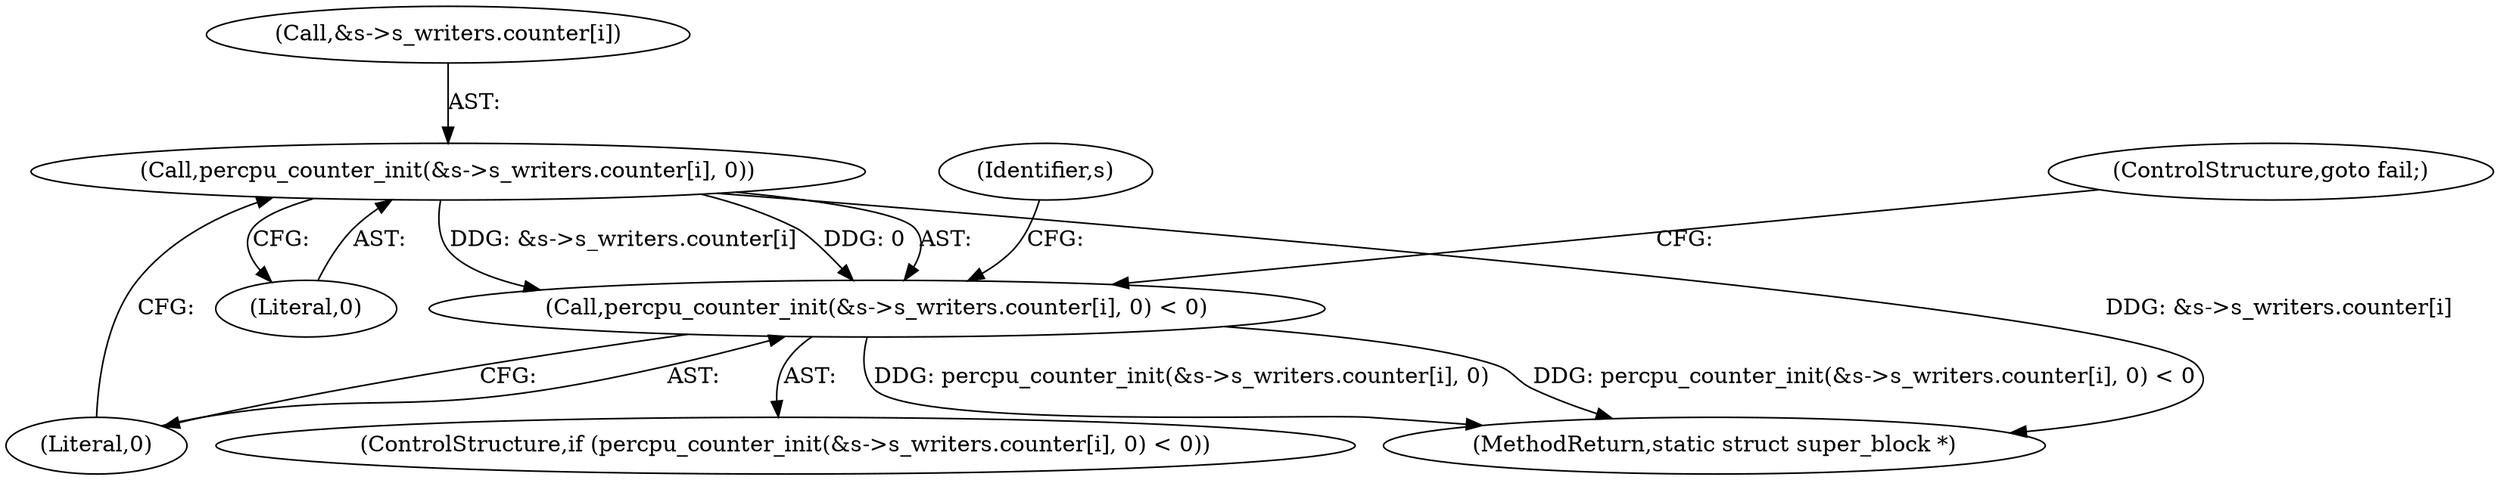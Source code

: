 digraph "0_linux_eee5cc2702929fd41cce28058dc6d6717f723f87_10@array" {
"1000135" [label="(Call,percpu_counter_init(&s->s_writers.counter[i], 0))"];
"1000134" [label="(Call,percpu_counter_init(&s->s_writers.counter[i], 0) < 0)"];
"1000144" [label="(Literal,0)"];
"1000145" [label="(Literal,0)"];
"1000152" [label="(Identifier,s)"];
"1000135" [label="(Call,percpu_counter_init(&s->s_writers.counter[i], 0))"];
"1000355" [label="(MethodReturn,static struct super_block *)"];
"1000136" [label="(Call,&s->s_writers.counter[i])"];
"1000146" [label="(ControlStructure,goto fail;)"];
"1000133" [label="(ControlStructure,if (percpu_counter_init(&s->s_writers.counter[i], 0) < 0))"];
"1000134" [label="(Call,percpu_counter_init(&s->s_writers.counter[i], 0) < 0)"];
"1000135" -> "1000134"  [label="AST: "];
"1000135" -> "1000144"  [label="CFG: "];
"1000136" -> "1000135"  [label="AST: "];
"1000144" -> "1000135"  [label="AST: "];
"1000145" -> "1000135"  [label="CFG: "];
"1000135" -> "1000355"  [label="DDG: &s->s_writers.counter[i]"];
"1000135" -> "1000134"  [label="DDG: &s->s_writers.counter[i]"];
"1000135" -> "1000134"  [label="DDG: 0"];
"1000134" -> "1000133"  [label="AST: "];
"1000134" -> "1000145"  [label="CFG: "];
"1000145" -> "1000134"  [label="AST: "];
"1000146" -> "1000134"  [label="CFG: "];
"1000152" -> "1000134"  [label="CFG: "];
"1000134" -> "1000355"  [label="DDG: percpu_counter_init(&s->s_writers.counter[i], 0) < 0"];
"1000134" -> "1000355"  [label="DDG: percpu_counter_init(&s->s_writers.counter[i], 0)"];
}
